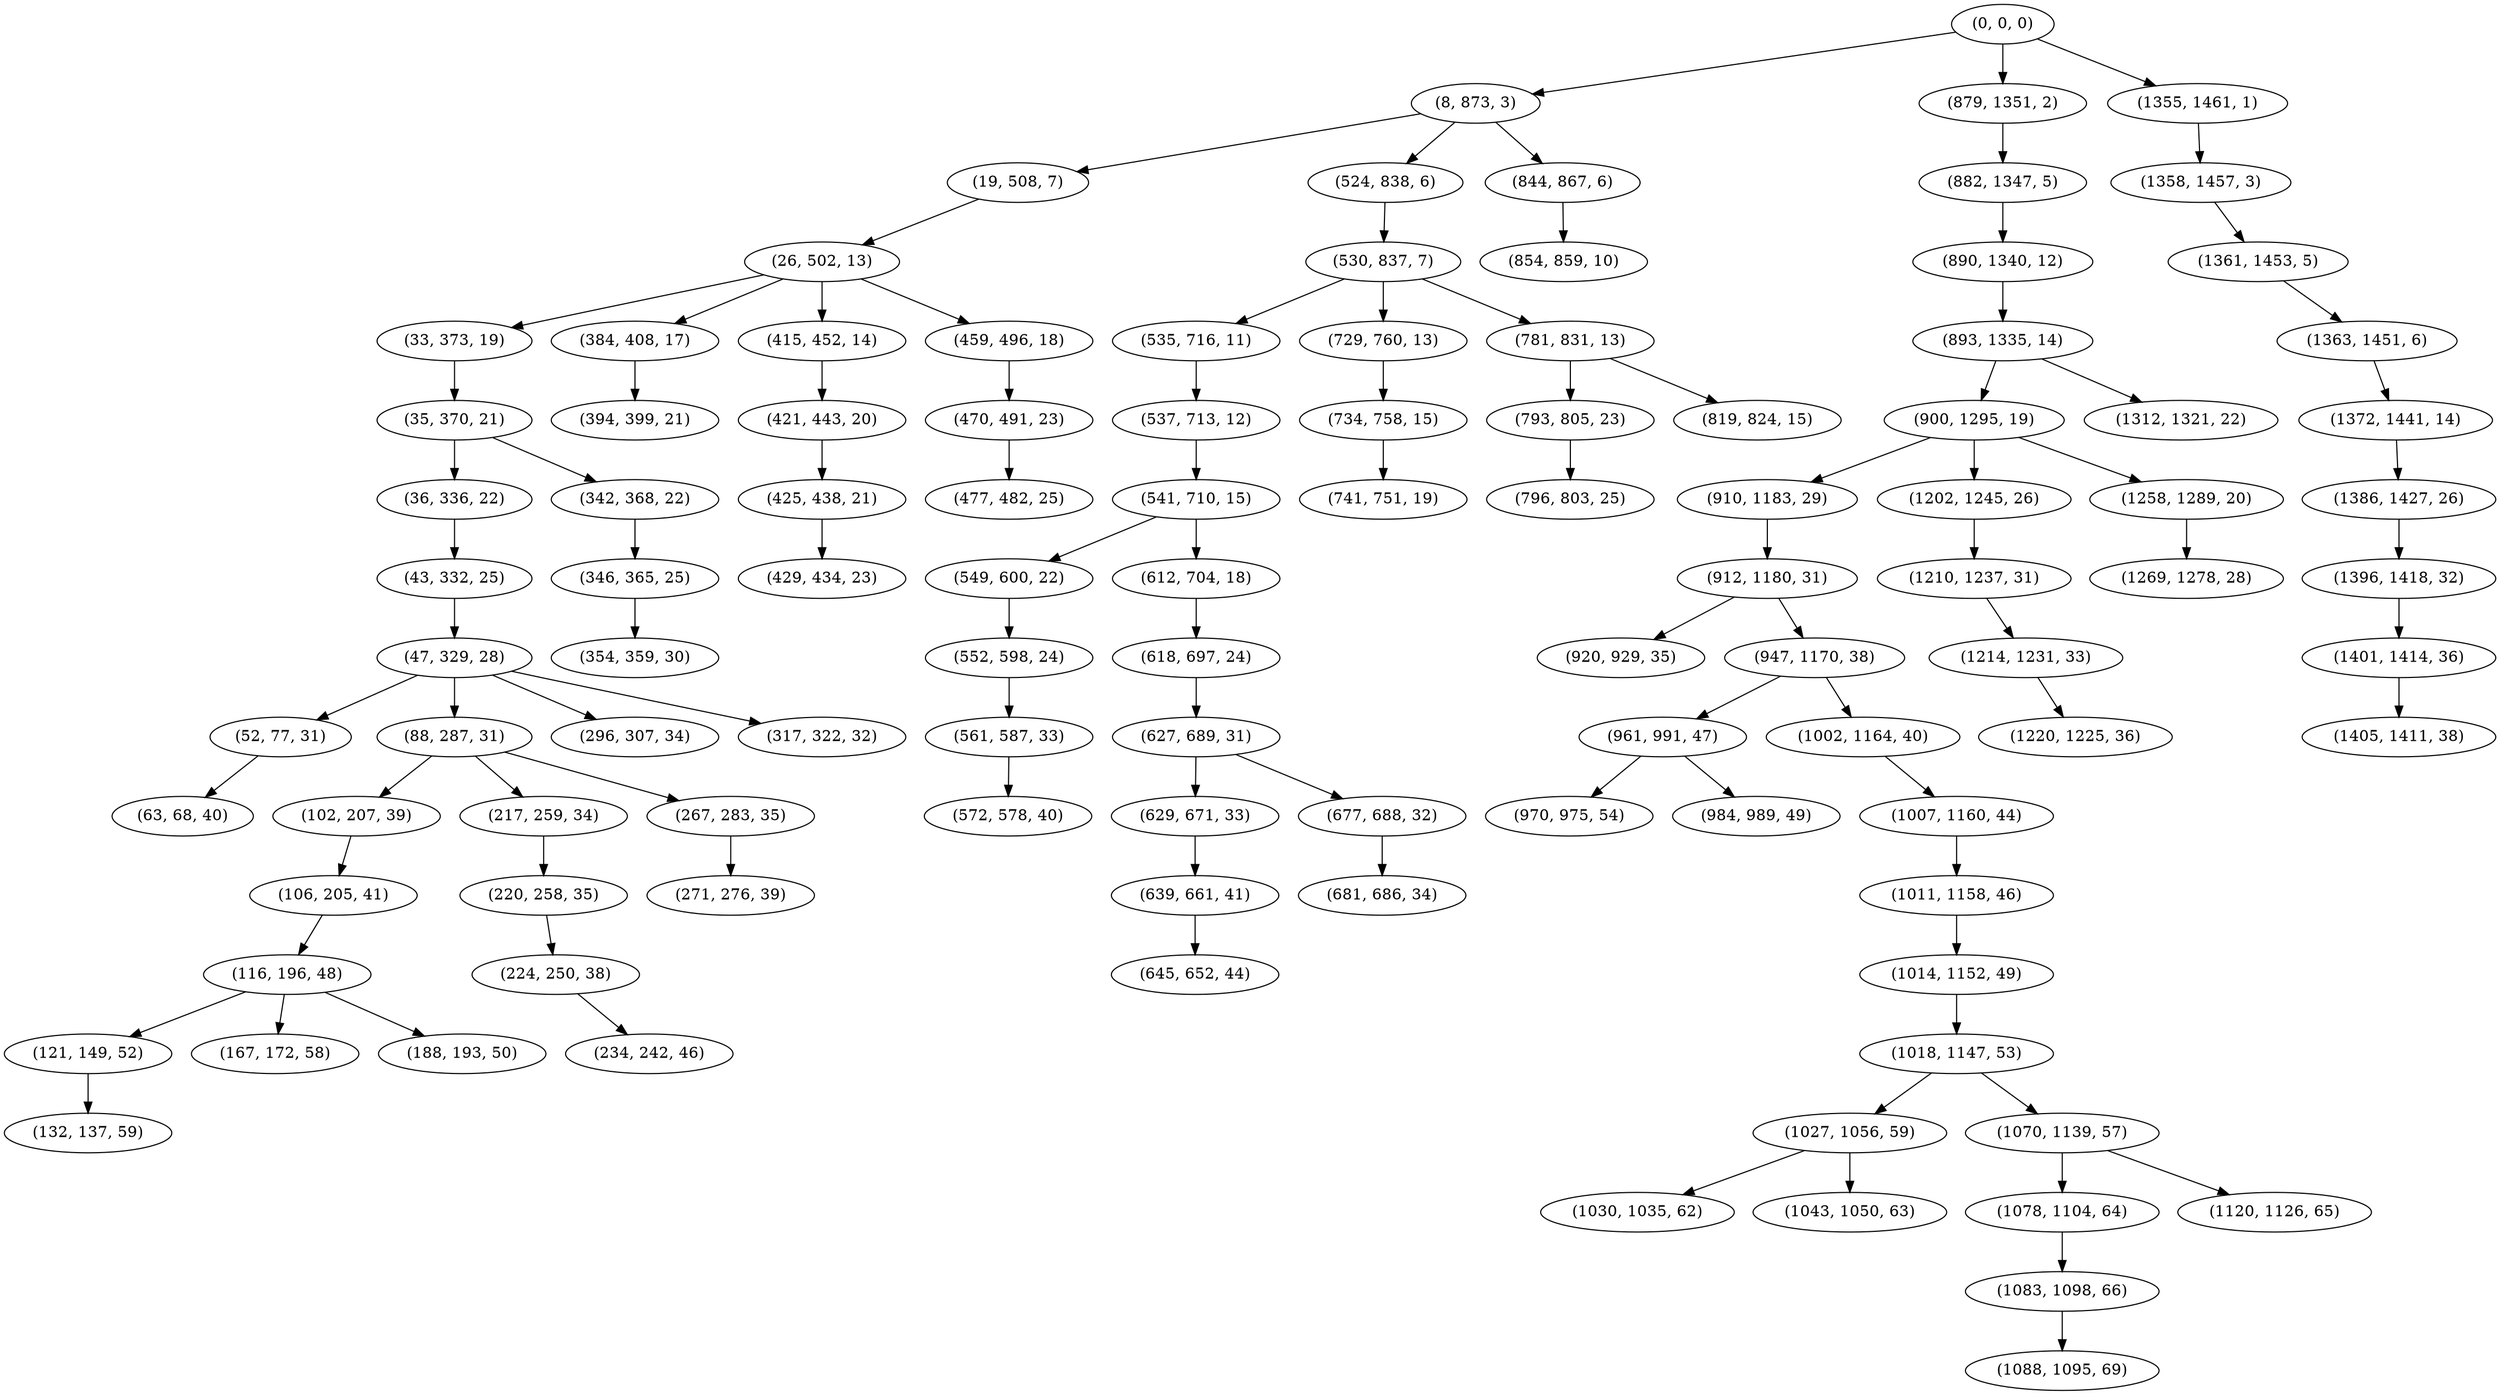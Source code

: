 digraph tree {
    "(0, 0, 0)";
    "(8, 873, 3)";
    "(19, 508, 7)";
    "(26, 502, 13)";
    "(33, 373, 19)";
    "(35, 370, 21)";
    "(36, 336, 22)";
    "(43, 332, 25)";
    "(47, 329, 28)";
    "(52, 77, 31)";
    "(63, 68, 40)";
    "(88, 287, 31)";
    "(102, 207, 39)";
    "(106, 205, 41)";
    "(116, 196, 48)";
    "(121, 149, 52)";
    "(132, 137, 59)";
    "(167, 172, 58)";
    "(188, 193, 50)";
    "(217, 259, 34)";
    "(220, 258, 35)";
    "(224, 250, 38)";
    "(234, 242, 46)";
    "(267, 283, 35)";
    "(271, 276, 39)";
    "(296, 307, 34)";
    "(317, 322, 32)";
    "(342, 368, 22)";
    "(346, 365, 25)";
    "(354, 359, 30)";
    "(384, 408, 17)";
    "(394, 399, 21)";
    "(415, 452, 14)";
    "(421, 443, 20)";
    "(425, 438, 21)";
    "(429, 434, 23)";
    "(459, 496, 18)";
    "(470, 491, 23)";
    "(477, 482, 25)";
    "(524, 838, 6)";
    "(530, 837, 7)";
    "(535, 716, 11)";
    "(537, 713, 12)";
    "(541, 710, 15)";
    "(549, 600, 22)";
    "(552, 598, 24)";
    "(561, 587, 33)";
    "(572, 578, 40)";
    "(612, 704, 18)";
    "(618, 697, 24)";
    "(627, 689, 31)";
    "(629, 671, 33)";
    "(639, 661, 41)";
    "(645, 652, 44)";
    "(677, 688, 32)";
    "(681, 686, 34)";
    "(729, 760, 13)";
    "(734, 758, 15)";
    "(741, 751, 19)";
    "(781, 831, 13)";
    "(793, 805, 23)";
    "(796, 803, 25)";
    "(819, 824, 15)";
    "(844, 867, 6)";
    "(854, 859, 10)";
    "(879, 1351, 2)";
    "(882, 1347, 5)";
    "(890, 1340, 12)";
    "(893, 1335, 14)";
    "(900, 1295, 19)";
    "(910, 1183, 29)";
    "(912, 1180, 31)";
    "(920, 929, 35)";
    "(947, 1170, 38)";
    "(961, 991, 47)";
    "(970, 975, 54)";
    "(984, 989, 49)";
    "(1002, 1164, 40)";
    "(1007, 1160, 44)";
    "(1011, 1158, 46)";
    "(1014, 1152, 49)";
    "(1018, 1147, 53)";
    "(1027, 1056, 59)";
    "(1030, 1035, 62)";
    "(1043, 1050, 63)";
    "(1070, 1139, 57)";
    "(1078, 1104, 64)";
    "(1083, 1098, 66)";
    "(1088, 1095, 69)";
    "(1120, 1126, 65)";
    "(1202, 1245, 26)";
    "(1210, 1237, 31)";
    "(1214, 1231, 33)";
    "(1220, 1225, 36)";
    "(1258, 1289, 20)";
    "(1269, 1278, 28)";
    "(1312, 1321, 22)";
    "(1355, 1461, 1)";
    "(1358, 1457, 3)";
    "(1361, 1453, 5)";
    "(1363, 1451, 6)";
    "(1372, 1441, 14)";
    "(1386, 1427, 26)";
    "(1396, 1418, 32)";
    "(1401, 1414, 36)";
    "(1405, 1411, 38)";
    "(0, 0, 0)" -> "(8, 873, 3)";
    "(0, 0, 0)" -> "(879, 1351, 2)";
    "(0, 0, 0)" -> "(1355, 1461, 1)";
    "(8, 873, 3)" -> "(19, 508, 7)";
    "(8, 873, 3)" -> "(524, 838, 6)";
    "(8, 873, 3)" -> "(844, 867, 6)";
    "(19, 508, 7)" -> "(26, 502, 13)";
    "(26, 502, 13)" -> "(33, 373, 19)";
    "(26, 502, 13)" -> "(384, 408, 17)";
    "(26, 502, 13)" -> "(415, 452, 14)";
    "(26, 502, 13)" -> "(459, 496, 18)";
    "(33, 373, 19)" -> "(35, 370, 21)";
    "(35, 370, 21)" -> "(36, 336, 22)";
    "(35, 370, 21)" -> "(342, 368, 22)";
    "(36, 336, 22)" -> "(43, 332, 25)";
    "(43, 332, 25)" -> "(47, 329, 28)";
    "(47, 329, 28)" -> "(52, 77, 31)";
    "(47, 329, 28)" -> "(88, 287, 31)";
    "(47, 329, 28)" -> "(296, 307, 34)";
    "(47, 329, 28)" -> "(317, 322, 32)";
    "(52, 77, 31)" -> "(63, 68, 40)";
    "(88, 287, 31)" -> "(102, 207, 39)";
    "(88, 287, 31)" -> "(217, 259, 34)";
    "(88, 287, 31)" -> "(267, 283, 35)";
    "(102, 207, 39)" -> "(106, 205, 41)";
    "(106, 205, 41)" -> "(116, 196, 48)";
    "(116, 196, 48)" -> "(121, 149, 52)";
    "(116, 196, 48)" -> "(167, 172, 58)";
    "(116, 196, 48)" -> "(188, 193, 50)";
    "(121, 149, 52)" -> "(132, 137, 59)";
    "(217, 259, 34)" -> "(220, 258, 35)";
    "(220, 258, 35)" -> "(224, 250, 38)";
    "(224, 250, 38)" -> "(234, 242, 46)";
    "(267, 283, 35)" -> "(271, 276, 39)";
    "(342, 368, 22)" -> "(346, 365, 25)";
    "(346, 365, 25)" -> "(354, 359, 30)";
    "(384, 408, 17)" -> "(394, 399, 21)";
    "(415, 452, 14)" -> "(421, 443, 20)";
    "(421, 443, 20)" -> "(425, 438, 21)";
    "(425, 438, 21)" -> "(429, 434, 23)";
    "(459, 496, 18)" -> "(470, 491, 23)";
    "(470, 491, 23)" -> "(477, 482, 25)";
    "(524, 838, 6)" -> "(530, 837, 7)";
    "(530, 837, 7)" -> "(535, 716, 11)";
    "(530, 837, 7)" -> "(729, 760, 13)";
    "(530, 837, 7)" -> "(781, 831, 13)";
    "(535, 716, 11)" -> "(537, 713, 12)";
    "(537, 713, 12)" -> "(541, 710, 15)";
    "(541, 710, 15)" -> "(549, 600, 22)";
    "(541, 710, 15)" -> "(612, 704, 18)";
    "(549, 600, 22)" -> "(552, 598, 24)";
    "(552, 598, 24)" -> "(561, 587, 33)";
    "(561, 587, 33)" -> "(572, 578, 40)";
    "(612, 704, 18)" -> "(618, 697, 24)";
    "(618, 697, 24)" -> "(627, 689, 31)";
    "(627, 689, 31)" -> "(629, 671, 33)";
    "(627, 689, 31)" -> "(677, 688, 32)";
    "(629, 671, 33)" -> "(639, 661, 41)";
    "(639, 661, 41)" -> "(645, 652, 44)";
    "(677, 688, 32)" -> "(681, 686, 34)";
    "(729, 760, 13)" -> "(734, 758, 15)";
    "(734, 758, 15)" -> "(741, 751, 19)";
    "(781, 831, 13)" -> "(793, 805, 23)";
    "(781, 831, 13)" -> "(819, 824, 15)";
    "(793, 805, 23)" -> "(796, 803, 25)";
    "(844, 867, 6)" -> "(854, 859, 10)";
    "(879, 1351, 2)" -> "(882, 1347, 5)";
    "(882, 1347, 5)" -> "(890, 1340, 12)";
    "(890, 1340, 12)" -> "(893, 1335, 14)";
    "(893, 1335, 14)" -> "(900, 1295, 19)";
    "(893, 1335, 14)" -> "(1312, 1321, 22)";
    "(900, 1295, 19)" -> "(910, 1183, 29)";
    "(900, 1295, 19)" -> "(1202, 1245, 26)";
    "(900, 1295, 19)" -> "(1258, 1289, 20)";
    "(910, 1183, 29)" -> "(912, 1180, 31)";
    "(912, 1180, 31)" -> "(920, 929, 35)";
    "(912, 1180, 31)" -> "(947, 1170, 38)";
    "(947, 1170, 38)" -> "(961, 991, 47)";
    "(947, 1170, 38)" -> "(1002, 1164, 40)";
    "(961, 991, 47)" -> "(970, 975, 54)";
    "(961, 991, 47)" -> "(984, 989, 49)";
    "(1002, 1164, 40)" -> "(1007, 1160, 44)";
    "(1007, 1160, 44)" -> "(1011, 1158, 46)";
    "(1011, 1158, 46)" -> "(1014, 1152, 49)";
    "(1014, 1152, 49)" -> "(1018, 1147, 53)";
    "(1018, 1147, 53)" -> "(1027, 1056, 59)";
    "(1018, 1147, 53)" -> "(1070, 1139, 57)";
    "(1027, 1056, 59)" -> "(1030, 1035, 62)";
    "(1027, 1056, 59)" -> "(1043, 1050, 63)";
    "(1070, 1139, 57)" -> "(1078, 1104, 64)";
    "(1070, 1139, 57)" -> "(1120, 1126, 65)";
    "(1078, 1104, 64)" -> "(1083, 1098, 66)";
    "(1083, 1098, 66)" -> "(1088, 1095, 69)";
    "(1202, 1245, 26)" -> "(1210, 1237, 31)";
    "(1210, 1237, 31)" -> "(1214, 1231, 33)";
    "(1214, 1231, 33)" -> "(1220, 1225, 36)";
    "(1258, 1289, 20)" -> "(1269, 1278, 28)";
    "(1355, 1461, 1)" -> "(1358, 1457, 3)";
    "(1358, 1457, 3)" -> "(1361, 1453, 5)";
    "(1361, 1453, 5)" -> "(1363, 1451, 6)";
    "(1363, 1451, 6)" -> "(1372, 1441, 14)";
    "(1372, 1441, 14)" -> "(1386, 1427, 26)";
    "(1386, 1427, 26)" -> "(1396, 1418, 32)";
    "(1396, 1418, 32)" -> "(1401, 1414, 36)";
    "(1401, 1414, 36)" -> "(1405, 1411, 38)";
}
